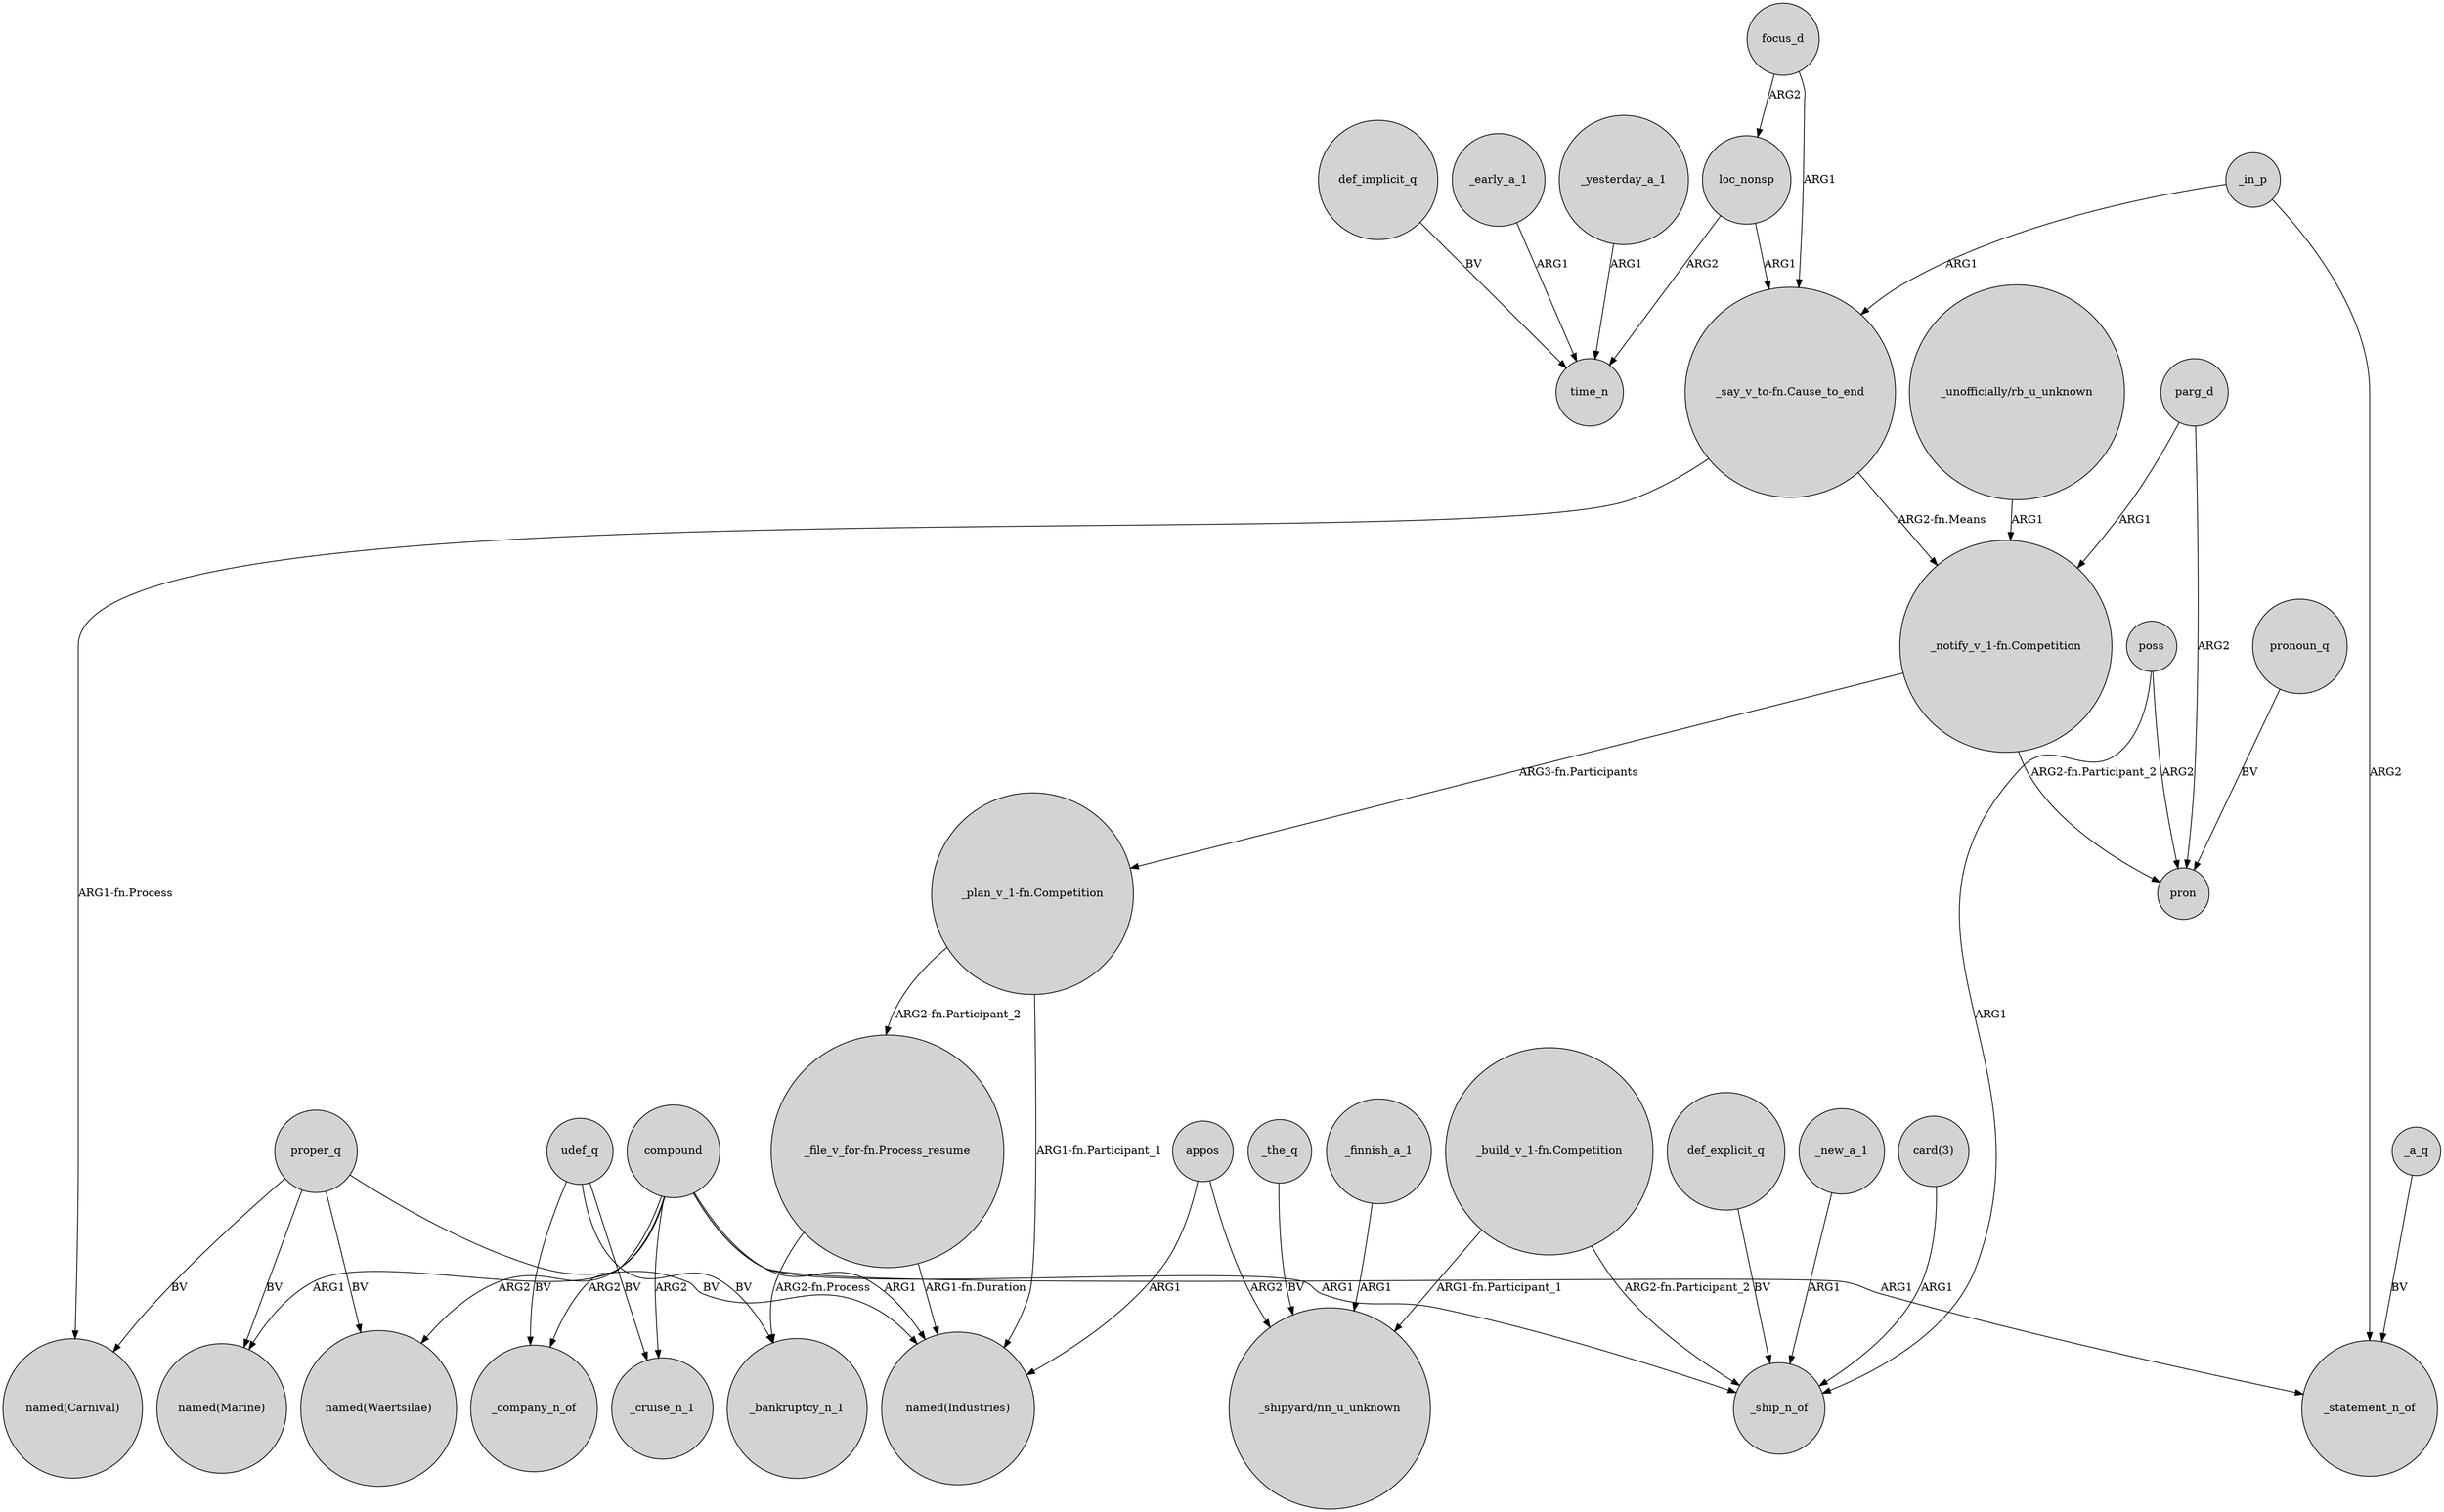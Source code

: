 digraph {
	node [shape=circle style=filled]
	_early_a_1 -> time_n [label=ARG1]
	udef_q -> _cruise_n_1 [label=BV]
	proper_q -> "named(Marine)" [label=BV]
	proper_q -> "named(Industries)" [label=BV]
	"card(3)" -> _ship_n_of [label=ARG1]
	poss -> _ship_n_of [label=ARG1]
	focus_d -> "_say_v_to-fn.Cause_to_end" [label=ARG1]
	appos -> "_shipyard/nn_u_unknown" [label=ARG2]
	"_say_v_to-fn.Cause_to_end" -> "named(Carnival)" [label="ARG1-fn.Process"]
	"_file_v_for-fn.Process_resume" -> _bankruptcy_n_1 [label="ARG2-fn.Process"]
	compound -> "named(Industries)" [label=ARG1]
	loc_nonsp -> "_say_v_to-fn.Cause_to_end" [label=ARG1]
	parg_d -> pron [label=ARG2]
	compound -> "named(Marine)" [label=ARG1]
	_yesterday_a_1 -> time_n [label=ARG1]
	focus_d -> loc_nonsp [label=ARG2]
	compound -> _ship_n_of [label=ARG1]
	proper_q -> "named(Waertsilae)" [label=BV]
	compound -> _company_n_of [label=ARG2]
	"_unofficially/rb_u_unknown" -> "_notify_v_1-fn.Competition" [label=ARG1]
	_finnish_a_1 -> "_shipyard/nn_u_unknown" [label=ARG1]
	pronoun_q -> pron [label=BV]
	def_explicit_q -> _ship_n_of [label=BV]
	poss -> pron [label=ARG2]
	"_plan_v_1-fn.Competition" -> "_file_v_for-fn.Process_resume" [label="ARG2-fn.Participant_2"]
	_new_a_1 -> _ship_n_of [label=ARG1]
	"_notify_v_1-fn.Competition" -> "_plan_v_1-fn.Competition" [label="ARG3-fn.Participants"]
	compound -> _statement_n_of [label=ARG1]
	proper_q -> "named(Carnival)" [label=BV]
	udef_q -> _company_n_of [label=BV]
	appos -> "named(Industries)" [label=ARG1]
	compound -> _cruise_n_1 [label=ARG2]
	_in_p -> "_say_v_to-fn.Cause_to_end" [label=ARG1]
	"_build_v_1-fn.Competition" -> "_shipyard/nn_u_unknown" [label="ARG1-fn.Participant_1"]
	_in_p -> _statement_n_of [label=ARG2]
	udef_q -> _bankruptcy_n_1 [label=BV]
	"_notify_v_1-fn.Competition" -> pron [label="ARG2-fn.Participant_2"]
	loc_nonsp -> time_n [label=ARG2]
	"_say_v_to-fn.Cause_to_end" -> "_notify_v_1-fn.Competition" [label="ARG2-fn.Means"]
	parg_d -> "_notify_v_1-fn.Competition" [label=ARG1]
	"_file_v_for-fn.Process_resume" -> "named(Industries)" [label="ARG1-fn.Duration"]
	compound -> "named(Waertsilae)" [label=ARG2]
	"_plan_v_1-fn.Competition" -> "named(Industries)" [label="ARG1-fn.Participant_1"]
	_the_q -> "_shipyard/nn_u_unknown" [label=BV]
	def_implicit_q -> time_n [label=BV]
	_a_q -> _statement_n_of [label=BV]
	"_build_v_1-fn.Competition" -> _ship_n_of [label="ARG2-fn.Participant_2"]
}
